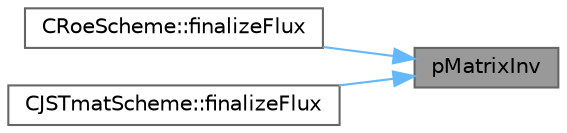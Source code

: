 digraph "pMatrixInv"
{
 // LATEX_PDF_SIZE
  bgcolor="transparent";
  edge [fontname=Helvetica,fontsize=10,labelfontname=Helvetica,labelfontsize=10];
  node [fontname=Helvetica,fontsize=10,shape=box,height=0.2,width=0.4];
  rankdir="RL";
  Node1 [id="Node000001",label="pMatrixInv",height=0.2,width=0.4,color="gray40", fillcolor="grey60", style="filled", fontcolor="black",tooltip="Compute and return the inverse P tensor (compressible flow, ideal gas)."];
  Node1 -> Node2 [id="edge1_Node000001_Node000002",dir="back",color="steelblue1",style="solid",tooltip=" "];
  Node2 [id="Node000002",label="CRoeScheme::finalizeFlux",height=0.2,width=0.4,color="grey40", fillcolor="white", style="filled",URL="$classCRoeScheme.html#aebe2600096cab484748c0a9df38fb2ab",tooltip="Updates flux and Jacobians with standard Roe dissipation."];
  Node1 -> Node3 [id="edge2_Node000001_Node000003",dir="back",color="steelblue1",style="solid",tooltip=" "];
  Node3 [id="Node000003",label="CJSTmatScheme::finalizeFlux",height=0.2,width=0.4,color="grey40", fillcolor="white", style="filled",URL="$classCJSTmatScheme.html#a00ef231fc9b1fdb423150f7c0562ef05",tooltip="Updates flux and Jacobians."];
}
